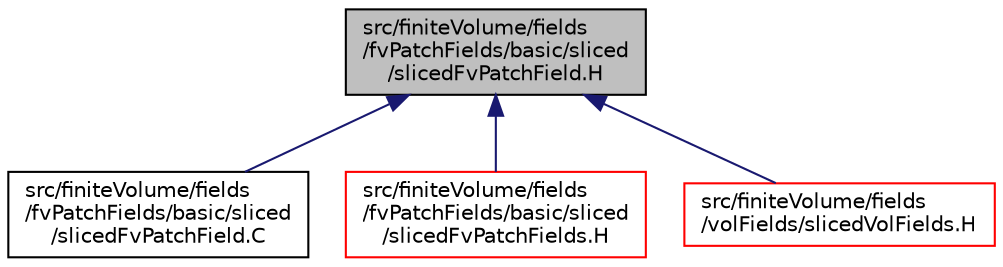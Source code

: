 digraph "src/finiteVolume/fields/fvPatchFields/basic/sliced/slicedFvPatchField.H"
{
  bgcolor="transparent";
  edge [fontname="Helvetica",fontsize="10",labelfontname="Helvetica",labelfontsize="10"];
  node [fontname="Helvetica",fontsize="10",shape=record];
  Node1 [label="src/finiteVolume/fields\l/fvPatchFields/basic/sliced\l/slicedFvPatchField.H",height=0.2,width=0.4,color="black", fillcolor="grey75", style="filled", fontcolor="black"];
  Node1 -> Node2 [dir="back",color="midnightblue",fontsize="10",style="solid",fontname="Helvetica"];
  Node2 [label="src/finiteVolume/fields\l/fvPatchFields/basic/sliced\l/slicedFvPatchField.C",height=0.2,width=0.4,color="black",URL="$a05364.html"];
  Node1 -> Node3 [dir="back",color="midnightblue",fontsize="10",style="solid",fontname="Helvetica"];
  Node3 [label="src/finiteVolume/fields\l/fvPatchFields/basic/sliced\l/slicedFvPatchFields.H",height=0.2,width=0.4,color="red",URL="$a05367.html"];
  Node1 -> Node4 [dir="back",color="midnightblue",fontsize="10",style="solid",fontname="Helvetica"];
  Node4 [label="src/finiteVolume/fields\l/volFields/slicedVolFields.H",height=0.2,width=0.4,color="red",URL="$a05786.html"];
}
